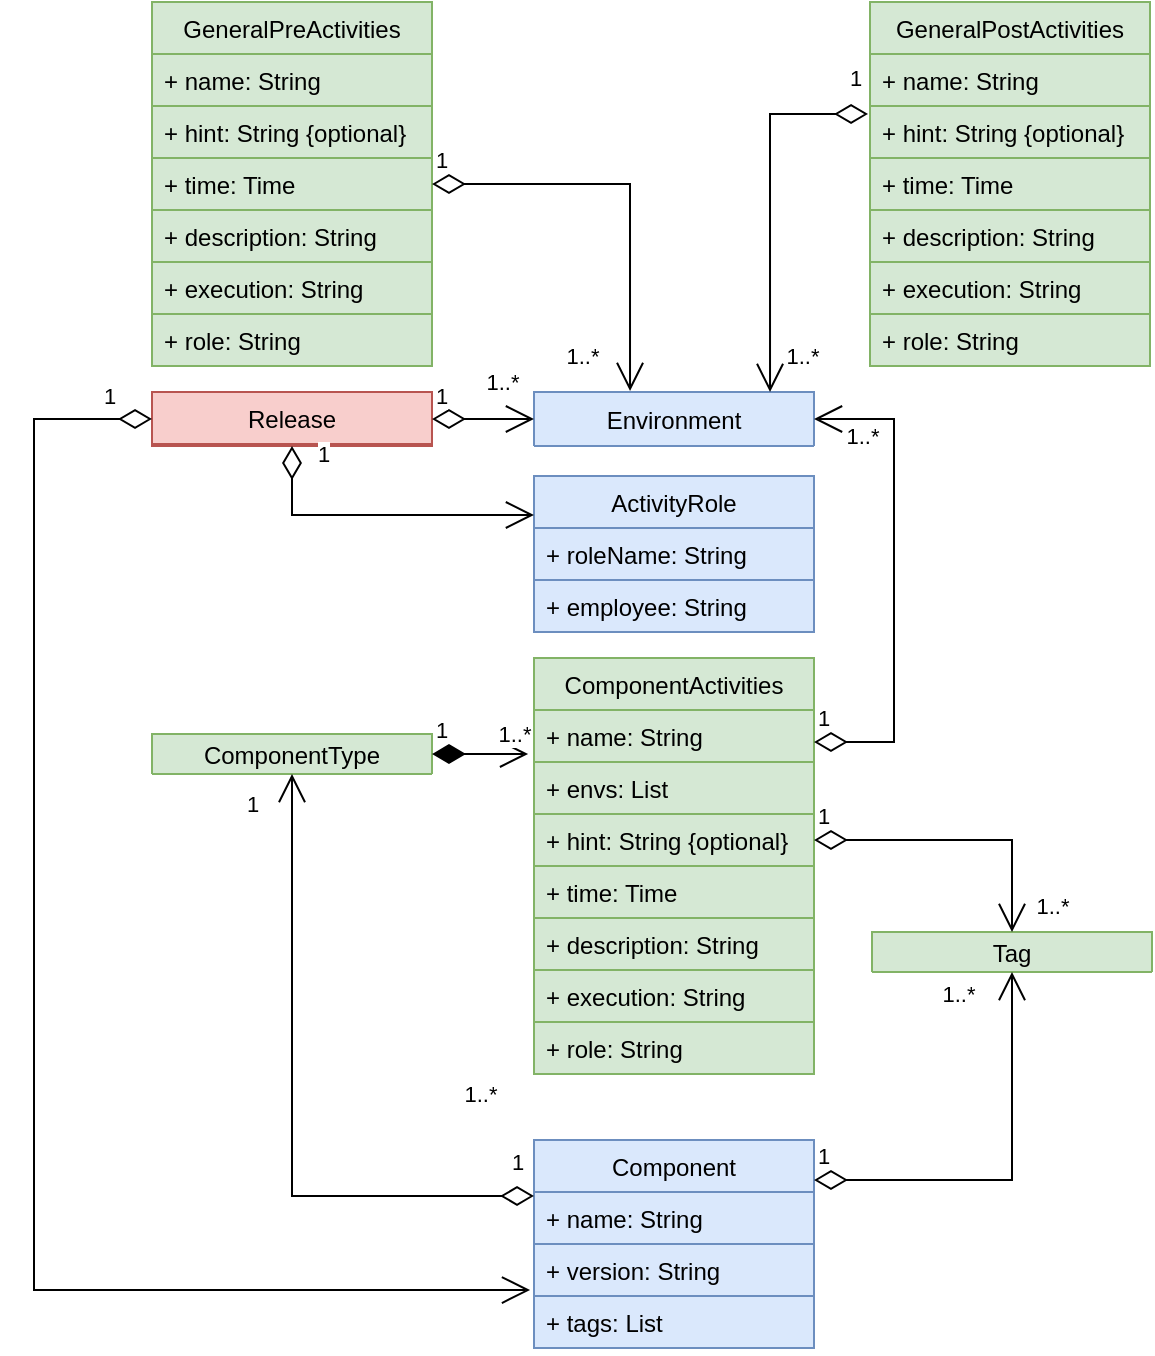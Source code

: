 <mxfile version="17.4.5" type="github">
  <diagram id="qTQyHa3P55nb8AETZ46H" name="Page-1">
    <mxGraphModel dx="2249" dy="752" grid="1" gridSize="10" guides="1" tooltips="1" connect="1" arrows="1" fold="1" page="1" pageScale="1" pageWidth="827" pageHeight="1169" math="0" shadow="0">
      <root>
        <mxCell id="0" />
        <mxCell id="1" parent="0" />
        <mxCell id="mDCQHi0GecgMQoZYUr2C-1" value="GeneralPreActivities" style="swimlane;fontStyle=0;childLayout=stackLayout;horizontal=1;startSize=26;fillColor=#d5e8d4;horizontalStack=0;resizeParent=1;resizeParentMax=0;resizeLast=0;collapsible=1;marginBottom=0;strokeColor=#82b366;" parent="1" vertex="1">
          <mxGeometry x="69" y="5" width="140" height="182" as="geometry" />
        </mxCell>
        <mxCell id="mDCQHi0GecgMQoZYUr2C-2" value="+ name: String" style="text;strokeColor=#82b366;fillColor=#d5e8d4;align=left;verticalAlign=top;spacingLeft=4;spacingRight=4;overflow=hidden;rotatable=0;points=[[0,0.5],[1,0.5]];portConstraint=eastwest;" parent="mDCQHi0GecgMQoZYUr2C-1" vertex="1">
          <mxGeometry y="26" width="140" height="26" as="geometry" />
        </mxCell>
        <mxCell id="mDCQHi0GecgMQoZYUr2C-7" value="+ hint: String {optional}" style="text;strokeColor=#82b366;fillColor=#d5e8d4;align=left;verticalAlign=top;spacingLeft=4;spacingRight=4;overflow=hidden;rotatable=0;points=[[0,0.5],[1,0.5]];portConstraint=eastwest;" parent="mDCQHi0GecgMQoZYUr2C-1" vertex="1">
          <mxGeometry y="52" width="140" height="26" as="geometry" />
        </mxCell>
        <mxCell id="mDCQHi0GecgMQoZYUr2C-6" value="+ time: Time" style="text;strokeColor=#82b366;fillColor=#d5e8d4;align=left;verticalAlign=top;spacingLeft=4;spacingRight=4;overflow=hidden;rotatable=0;points=[[0,0.5],[1,0.5]];portConstraint=eastwest;" parent="mDCQHi0GecgMQoZYUr2C-1" vertex="1">
          <mxGeometry y="78" width="140" height="26" as="geometry" />
        </mxCell>
        <mxCell id="ZCo5ydRf8gwsf1Bdayyy-8" value="+ description: String" style="text;strokeColor=#82b366;fillColor=#d5e8d4;align=left;verticalAlign=top;spacingLeft=4;spacingRight=4;overflow=hidden;rotatable=0;points=[[0,0.5],[1,0.5]];portConstraint=eastwest;" parent="mDCQHi0GecgMQoZYUr2C-1" vertex="1">
          <mxGeometry y="104" width="140" height="26" as="geometry" />
        </mxCell>
        <mxCell id="ZCo5ydRf8gwsf1Bdayyy-10" value="+ execution: String" style="text;strokeColor=#82b366;fillColor=#d5e8d4;align=left;verticalAlign=top;spacingLeft=4;spacingRight=4;overflow=hidden;rotatable=0;points=[[0,0.5],[1,0.5]];portConstraint=eastwest;" parent="mDCQHi0GecgMQoZYUr2C-1" vertex="1">
          <mxGeometry y="130" width="140" height="26" as="geometry" />
        </mxCell>
        <mxCell id="sI85q3GADDqdwYuJvBa--3" value="+ role: String" style="text;strokeColor=#82b366;fillColor=#d5e8d4;align=left;verticalAlign=top;spacingLeft=4;spacingRight=4;overflow=hidden;rotatable=0;points=[[0,0.5],[1,0.5]];portConstraint=eastwest;" vertex="1" parent="mDCQHi0GecgMQoZYUr2C-1">
          <mxGeometry y="156" width="140" height="26" as="geometry" />
        </mxCell>
        <mxCell id="mDCQHi0GecgMQoZYUr2C-8" value="GeneralPostActivities" style="swimlane;fontStyle=0;childLayout=stackLayout;horizontal=1;startSize=26;fillColor=#d5e8d4;horizontalStack=0;resizeParent=1;resizeParentMax=0;resizeLast=0;collapsible=1;marginBottom=0;strokeColor=#82b366;" parent="1" vertex="1">
          <mxGeometry x="428" y="5" width="140" height="182" as="geometry" />
        </mxCell>
        <mxCell id="mDCQHi0GecgMQoZYUr2C-9" value="+ name: String" style="text;strokeColor=#82b366;fillColor=#d5e8d4;align=left;verticalAlign=top;spacingLeft=4;spacingRight=4;overflow=hidden;rotatable=0;points=[[0,0.5],[1,0.5]];portConstraint=eastwest;" parent="mDCQHi0GecgMQoZYUr2C-8" vertex="1">
          <mxGeometry y="26" width="140" height="26" as="geometry" />
        </mxCell>
        <object label="+ hint: String {optional}" dfads="" id="mDCQHi0GecgMQoZYUr2C-11">
          <mxCell style="text;strokeColor=#82b366;fillColor=#d5e8d4;align=left;verticalAlign=top;spacingLeft=4;spacingRight=4;overflow=hidden;rotatable=0;points=[[0,0.5],[1,0.5]];portConstraint=eastwest;" parent="mDCQHi0GecgMQoZYUr2C-8" vertex="1">
            <mxGeometry y="52" width="140" height="26" as="geometry" />
          </mxCell>
        </object>
        <mxCell id="mDCQHi0GecgMQoZYUr2C-12" value="+ time: Time" style="text;strokeColor=#82b366;fillColor=#d5e8d4;align=left;verticalAlign=top;spacingLeft=4;spacingRight=4;overflow=hidden;rotatable=0;points=[[0,0.5],[1,0.5]];portConstraint=eastwest;" parent="mDCQHi0GecgMQoZYUr2C-8" vertex="1">
          <mxGeometry y="78" width="140" height="26" as="geometry" />
        </mxCell>
        <mxCell id="ZCo5ydRf8gwsf1Bdayyy-7" value="+ description: String" style="text;strokeColor=#82b366;fillColor=#d5e8d4;align=left;verticalAlign=top;spacingLeft=4;spacingRight=4;overflow=hidden;rotatable=0;points=[[0,0.5],[1,0.5]];portConstraint=eastwest;" parent="mDCQHi0GecgMQoZYUr2C-8" vertex="1">
          <mxGeometry y="104" width="140" height="26" as="geometry" />
        </mxCell>
        <mxCell id="ZCo5ydRf8gwsf1Bdayyy-11" value="+ execution: String" style="text;strokeColor=#82b366;fillColor=#d5e8d4;align=left;verticalAlign=top;spacingLeft=4;spacingRight=4;overflow=hidden;rotatable=0;points=[[0,0.5],[1,0.5]];portConstraint=eastwest;" parent="mDCQHi0GecgMQoZYUr2C-8" vertex="1">
          <mxGeometry y="130" width="140" height="26" as="geometry" />
        </mxCell>
        <mxCell id="sI85q3GADDqdwYuJvBa--2" value="+ role: String" style="text;strokeColor=#82b366;fillColor=#d5e8d4;align=left;verticalAlign=top;spacingLeft=4;spacingRight=4;overflow=hidden;rotatable=0;points=[[0,0.5],[1,0.5]];portConstraint=eastwest;" vertex="1" parent="mDCQHi0GecgMQoZYUr2C-8">
          <mxGeometry y="156" width="140" height="26" as="geometry" />
        </mxCell>
        <mxCell id="mDCQHi0GecgMQoZYUr2C-13" value="Environment" style="swimlane;fontStyle=0;childLayout=stackLayout;horizontal=1;startSize=27;fillColor=#dae8fc;horizontalStack=0;resizeParent=1;resizeParentMax=0;resizeLast=0;collapsible=1;marginBottom=0;strokeColor=#6c8ebf;" parent="1" vertex="1">
          <mxGeometry x="260" y="200" width="140" height="27" as="geometry">
            <mxRectangle x="310" y="153" width="100" height="26" as="alternateBounds" />
          </mxGeometry>
        </mxCell>
        <mxCell id="mDCQHi0GecgMQoZYUr2C-18" value="Component" style="swimlane;fontStyle=0;childLayout=stackLayout;horizontal=1;startSize=26;fillColor=#dae8fc;horizontalStack=0;resizeParent=1;resizeParentMax=0;resizeLast=0;collapsible=1;marginBottom=0;strokeColor=#6c8ebf;" parent="1" vertex="1">
          <mxGeometry x="260" y="574" width="140" height="104" as="geometry" />
        </mxCell>
        <mxCell id="mDCQHi0GecgMQoZYUr2C-19" value="+ name: String" style="text;strokeColor=#6c8ebf;fillColor=#dae8fc;align=left;verticalAlign=top;spacingLeft=4;spacingRight=4;overflow=hidden;rotatable=0;points=[[0,0.5],[1,0.5]];portConstraint=eastwest;" parent="mDCQHi0GecgMQoZYUr2C-18" vertex="1">
          <mxGeometry y="26" width="140" height="26" as="geometry" />
        </mxCell>
        <mxCell id="mDCQHi0GecgMQoZYUr2C-21" value="+ version: String" style="text;strokeColor=#6c8ebf;fillColor=#dae8fc;align=left;verticalAlign=top;spacingLeft=4;spacingRight=4;overflow=hidden;rotatable=0;points=[[0,0.5],[1,0.5]];portConstraint=eastwest;" parent="mDCQHi0GecgMQoZYUr2C-18" vertex="1">
          <mxGeometry y="52" width="140" height="26" as="geometry" />
        </mxCell>
        <mxCell id="mDCQHi0GecgMQoZYUr2C-22" value="+ tags: List" style="text;strokeColor=#6c8ebf;fillColor=#dae8fc;align=left;verticalAlign=top;spacingLeft=4;spacingRight=4;overflow=hidden;rotatable=0;points=[[0,0.5],[1,0.5]];portConstraint=eastwest;" parent="mDCQHi0GecgMQoZYUr2C-18" vertex="1">
          <mxGeometry y="78" width="140" height="26" as="geometry" />
        </mxCell>
        <mxCell id="mDCQHi0GecgMQoZYUr2C-23" value="ComponentType" style="swimlane;fontStyle=0;childLayout=stackLayout;horizontal=1;startSize=26;fillColor=#d5e8d4;horizontalStack=0;resizeParent=1;resizeParentMax=0;resizeLast=0;collapsible=1;marginBottom=0;strokeColor=#82b366;" parent="1" vertex="1">
          <mxGeometry x="69" y="371" width="140" height="20" as="geometry" />
        </mxCell>
        <mxCell id="mDCQHi0GecgMQoZYUr2C-28" value="ComponentActivities" style="swimlane;fontStyle=0;childLayout=stackLayout;horizontal=1;startSize=26;fillColor=#d5e8d4;horizontalStack=0;resizeParent=1;resizeParentMax=0;resizeLast=0;collapsible=1;marginBottom=0;strokeColor=#82b366;" parent="1" vertex="1">
          <mxGeometry x="260" y="333" width="140" height="208" as="geometry">
            <mxRectangle x="253" y="220" width="140" height="26" as="alternateBounds" />
          </mxGeometry>
        </mxCell>
        <mxCell id="mDCQHi0GecgMQoZYUr2C-29" value="+ name: String" style="text;strokeColor=#82b366;fillColor=#d5e8d4;align=left;verticalAlign=top;spacingLeft=4;spacingRight=4;overflow=hidden;rotatable=0;points=[[0,0.5],[1,0.5]];portConstraint=eastwest;" parent="mDCQHi0GecgMQoZYUr2C-28" vertex="1">
          <mxGeometry y="26" width="140" height="26" as="geometry" />
        </mxCell>
        <mxCell id="mDCQHi0GecgMQoZYUr2C-30" value="+ envs: List" style="text;strokeColor=#82b366;fillColor=#d5e8d4;align=left;verticalAlign=top;spacingLeft=4;spacingRight=4;overflow=hidden;rotatable=0;points=[[0,0.5],[1,0.5]];portConstraint=eastwest;" parent="mDCQHi0GecgMQoZYUr2C-28" vertex="1">
          <mxGeometry y="52" width="140" height="26" as="geometry" />
        </mxCell>
        <mxCell id="mDCQHi0GecgMQoZYUr2C-31" value="+ hint: String {optional}" style="text;strokeColor=#82b366;fillColor=#d5e8d4;align=left;verticalAlign=top;spacingLeft=4;spacingRight=4;overflow=hidden;rotatable=0;points=[[0,0.5],[1,0.5]];portConstraint=eastwest;" parent="mDCQHi0GecgMQoZYUr2C-28" vertex="1">
          <mxGeometry y="78" width="140" height="26" as="geometry" />
        </mxCell>
        <mxCell id="mDCQHi0GecgMQoZYUr2C-32" value="+ time: Time" style="text;strokeColor=#82b366;fillColor=#d5e8d4;align=left;verticalAlign=top;spacingLeft=4;spacingRight=4;overflow=hidden;rotatable=0;points=[[0,0.5],[1,0.5]];portConstraint=eastwest;" parent="mDCQHi0GecgMQoZYUr2C-28" vertex="1">
          <mxGeometry y="104" width="140" height="26" as="geometry" />
        </mxCell>
        <mxCell id="ZCo5ydRf8gwsf1Bdayyy-9" value="+ description: String" style="text;strokeColor=#82b366;fillColor=#d5e8d4;align=left;verticalAlign=top;spacingLeft=4;spacingRight=4;overflow=hidden;rotatable=0;points=[[0,0.5],[1,0.5]];portConstraint=eastwest;" parent="mDCQHi0GecgMQoZYUr2C-28" vertex="1">
          <mxGeometry y="130" width="140" height="26" as="geometry" />
        </mxCell>
        <mxCell id="ZCo5ydRf8gwsf1Bdayyy-12" value="+ execution: String" style="text;strokeColor=#82b366;fillColor=#d5e8d4;align=left;verticalAlign=top;spacingLeft=4;spacingRight=4;overflow=hidden;rotatable=0;points=[[0,0.5],[1,0.5]];portConstraint=eastwest;" parent="mDCQHi0GecgMQoZYUr2C-28" vertex="1">
          <mxGeometry y="156" width="140" height="26" as="geometry" />
        </mxCell>
        <mxCell id="sI85q3GADDqdwYuJvBa--1" value="+ role: String" style="text;strokeColor=#82b366;fillColor=#d5e8d4;align=left;verticalAlign=top;spacingLeft=4;spacingRight=4;overflow=hidden;rotatable=0;points=[[0,0.5],[1,0.5]];portConstraint=eastwest;" vertex="1" parent="mDCQHi0GecgMQoZYUr2C-28">
          <mxGeometry y="182" width="140" height="26" as="geometry" />
        </mxCell>
        <mxCell id="mDCQHi0GecgMQoZYUr2C-34" value="Tag" style="swimlane;fontStyle=0;childLayout=stackLayout;horizontal=1;startSize=26;fillColor=#d5e8d4;horizontalStack=0;resizeParent=1;resizeParentMax=0;resizeLast=0;collapsible=1;marginBottom=0;strokeColor=#82b366;" parent="1" vertex="1">
          <mxGeometry x="429" y="470" width="140" height="20" as="geometry" />
        </mxCell>
        <mxCell id="mDCQHi0GecgMQoZYUr2C-35" value="1" style="endArrow=open;html=1;endSize=12;startArrow=diamondThin;startSize=14;startFill=1;edgeStyle=orthogonalEdgeStyle;align=left;verticalAlign=bottom;rounded=0;exitX=1;exitY=0.5;exitDx=0;exitDy=0;entryX=-0.021;entryY=0.846;entryDx=0;entryDy=0;entryPerimeter=0;" parent="1" source="mDCQHi0GecgMQoZYUr2C-23" target="mDCQHi0GecgMQoZYUr2C-29" edge="1">
          <mxGeometry x="-1" y="3" relative="1" as="geometry">
            <mxPoint y="595" as="sourcePoint" />
            <mxPoint x="160" y="595" as="targetPoint" />
          </mxGeometry>
        </mxCell>
        <mxCell id="mDCQHi0GecgMQoZYUr2C-36" value="1..*" style="edgeLabel;html=1;align=center;verticalAlign=middle;resizable=0;points=[];" parent="mDCQHi0GecgMQoZYUr2C-35" vertex="1" connectable="0">
          <mxGeometry x="0.716" y="1" relative="1" as="geometry">
            <mxPoint y="-9" as="offset" />
          </mxGeometry>
        </mxCell>
        <mxCell id="mDCQHi0GecgMQoZYUr2C-39" value="1" style="endArrow=open;html=1;endSize=12;startArrow=diamondThin;startSize=14;startFill=0;edgeStyle=orthogonalEdgeStyle;align=left;verticalAlign=bottom;rounded=0;entryX=0.5;entryY=1;entryDx=0;entryDy=0;" parent="1" target="mDCQHi0GecgMQoZYUr2C-34" edge="1" source="mDCQHi0GecgMQoZYUr2C-18">
          <mxGeometry x="-1" y="3" relative="1" as="geometry">
            <mxPoint x="400" y="555" as="sourcePoint" />
            <mxPoint x="650" y="635" as="targetPoint" />
            <Array as="points">
              <mxPoint x="499" y="594" />
            </Array>
          </mxGeometry>
        </mxCell>
        <mxCell id="mDCQHi0GecgMQoZYUr2C-40" value="1" style="endArrow=open;html=1;endSize=12;startArrow=diamondThin;startSize=14;startFill=0;edgeStyle=orthogonalEdgeStyle;align=left;verticalAlign=bottom;rounded=0;entryX=0.5;entryY=0;entryDx=0;entryDy=0;exitX=1;exitY=0.5;exitDx=0;exitDy=0;" parent="1" source="mDCQHi0GecgMQoZYUr2C-31" target="mDCQHi0GecgMQoZYUr2C-34" edge="1">
          <mxGeometry x="-1" y="3" relative="1" as="geometry">
            <mxPoint x="414.06" y="619.006" as="sourcePoint" />
            <mxPoint x="570" y="547" as="targetPoint" />
          </mxGeometry>
        </mxCell>
        <mxCell id="mDCQHi0GecgMQoZYUr2C-41" value="1..*" style="edgeLabel;html=1;align=center;verticalAlign=middle;resizable=0;points=[];" parent="mDCQHi0GecgMQoZYUr2C-40" vertex="1" connectable="0">
          <mxGeometry x="0.87" y="-2" relative="1" as="geometry">
            <mxPoint x="22" y="-4" as="offset" />
          </mxGeometry>
        </mxCell>
        <mxCell id="mDCQHi0GecgMQoZYUr2C-42" value="1..*" style="edgeLabel;html=1;align=center;verticalAlign=middle;resizable=0;points=[];" parent="1" vertex="1" connectable="0">
          <mxGeometry x="499" y="430" as="geometry">
            <mxPoint x="-27" y="71" as="offset" />
          </mxGeometry>
        </mxCell>
        <mxCell id="mDCQHi0GecgMQoZYUr2C-43" value="1" style="endArrow=open;html=1;endSize=12;startArrow=diamondThin;startSize=14;startFill=0;edgeStyle=orthogonalEdgeStyle;align=left;verticalAlign=bottom;rounded=0;entryX=1;entryY=0.5;entryDx=0;entryDy=0;" parent="1" target="mDCQHi0GecgMQoZYUr2C-13" edge="1">
          <mxGeometry x="-1" y="3" relative="1" as="geometry">
            <mxPoint x="400" y="375" as="sourcePoint" />
            <mxPoint x="610" y="385" as="targetPoint" />
            <Array as="points">
              <mxPoint x="440" y="375" />
              <mxPoint x="440" y="214" />
            </Array>
          </mxGeometry>
        </mxCell>
        <mxCell id="mDCQHi0GecgMQoZYUr2C-44" value="1" style="endArrow=open;html=1;endSize=12;startArrow=diamondThin;startSize=14;startFill=0;edgeStyle=orthogonalEdgeStyle;align=left;verticalAlign=bottom;rounded=0;exitX=1;exitY=0.5;exitDx=0;exitDy=0;entryX=0.343;entryY=-0.019;entryDx=0;entryDy=0;entryPerimeter=0;" parent="1" source="mDCQHi0GecgMQoZYUr2C-1" target="mDCQHi0GecgMQoZYUr2C-13" edge="1">
          <mxGeometry x="-1" y="3" relative="1" as="geometry">
            <mxPoint x="150" y="131" as="sourcePoint" />
            <mxPoint x="310" y="131" as="targetPoint" />
          </mxGeometry>
        </mxCell>
        <mxCell id="mDCQHi0GecgMQoZYUr2C-46" value="1" style="endArrow=open;html=1;endSize=12;startArrow=diamondThin;startSize=14;startFill=0;edgeStyle=orthogonalEdgeStyle;align=left;verticalAlign=bottom;rounded=0;exitX=0;exitY=0.077;exitDx=0;exitDy=0;exitPerimeter=0;entryX=0.5;entryY=1;entryDx=0;entryDy=0;" parent="1" source="mDCQHi0GecgMQoZYUr2C-19" target="mDCQHi0GecgMQoZYUr2C-23" edge="1">
          <mxGeometry x="-0.921" y="-8" relative="1" as="geometry">
            <mxPoint x="-20" y="605" as="sourcePoint" />
            <mxPoint x="140" y="605" as="targetPoint" />
            <mxPoint as="offset" />
          </mxGeometry>
        </mxCell>
        <mxCell id="mDCQHi0GecgMQoZYUr2C-47" value="1" style="edgeLabel;html=1;align=center;verticalAlign=middle;resizable=0;points=[];" parent="mDCQHi0GecgMQoZYUr2C-46" vertex="1" connectable="0">
          <mxGeometry x="0.921" relative="1" as="geometry">
            <mxPoint x="-20" y="2" as="offset" />
          </mxGeometry>
        </mxCell>
        <mxCell id="mDCQHi0GecgMQoZYUr2C-48" value="1..*" style="edgeLabel;html=1;align=center;verticalAlign=middle;resizable=0;points=[];" parent="1" vertex="1" connectable="0">
          <mxGeometry x="270.0" y="319.997" as="geometry">
            <mxPoint x="14" y="-138" as="offset" />
          </mxGeometry>
        </mxCell>
        <mxCell id="mDCQHi0GecgMQoZYUr2C-49" value="1..*" style="edgeLabel;html=1;align=center;verticalAlign=middle;resizable=0;points=[];" parent="1" vertex="1" connectable="0">
          <mxGeometry x="380.0" y="319.997" as="geometry">
            <mxPoint x="14" y="-138" as="offset" />
          </mxGeometry>
        </mxCell>
        <mxCell id="mDCQHi0GecgMQoZYUr2C-50" value="1..*" style="edgeLabel;html=1;align=center;verticalAlign=middle;resizable=0;points=[];" parent="1" vertex="1" connectable="0">
          <mxGeometry x="410.0" y="359.997" as="geometry">
            <mxPoint x="14" y="-138" as="offset" />
          </mxGeometry>
        </mxCell>
        <mxCell id="mDCQHi0GecgMQoZYUr2C-52" value="1" style="endArrow=open;html=1;endSize=12;startArrow=diamondThin;startSize=14;startFill=0;edgeStyle=orthogonalEdgeStyle;align=left;verticalAlign=bottom;rounded=0;exitX=-0.007;exitY=1.154;exitDx=0;exitDy=0;entryX=0.843;entryY=0;entryDx=0;entryDy=0;entryPerimeter=0;exitPerimeter=0;" parent="1" source="mDCQHi0GecgMQoZYUr2C-9" target="mDCQHi0GecgMQoZYUr2C-13" edge="1">
          <mxGeometry x="-0.879" y="-9" relative="1" as="geometry">
            <mxPoint x="440" y="121" as="sourcePoint" />
            <mxPoint x="329" y="175" as="targetPoint" />
            <mxPoint as="offset" />
          </mxGeometry>
        </mxCell>
        <mxCell id="mDCQHi0GecgMQoZYUr2C-54" value="Release" style="swimlane;fontStyle=0;childLayout=stackLayout;horizontal=1;startSize=26;fillColor=#f8cecc;horizontalStack=0;resizeParent=1;resizeParentMax=0;resizeLast=0;collapsible=1;marginBottom=0;strokeColor=#b85450;" parent="1" vertex="1">
          <mxGeometry x="69" y="200" width="140" height="27" as="geometry">
            <mxRectangle x="310" y="153" width="100" height="26" as="alternateBounds" />
          </mxGeometry>
        </mxCell>
        <mxCell id="mDCQHi0GecgMQoZYUr2C-55" value="1" style="endArrow=open;html=1;endSize=12;startArrow=diamondThin;startSize=14;startFill=0;edgeStyle=orthogonalEdgeStyle;align=left;verticalAlign=bottom;rounded=0;entryX=0;entryY=0.5;entryDx=0;entryDy=0;exitX=1;exitY=0.5;exitDx=0;exitDy=0;" parent="1" source="mDCQHi0GecgMQoZYUr2C-54" target="mDCQHi0GecgMQoZYUr2C-13" edge="1">
          <mxGeometry x="-1" y="3" relative="1" as="geometry">
            <mxPoint x="-60" y="435" as="sourcePoint" />
            <mxPoint x="100" y="435" as="targetPoint" />
          </mxGeometry>
        </mxCell>
        <mxCell id="mDCQHi0GecgMQoZYUr2C-57" value="1" style="endArrow=open;html=1;endSize=12;startArrow=diamondThin;startSize=14;startFill=0;edgeStyle=orthogonalEdgeStyle;align=left;verticalAlign=bottom;rounded=0;exitX=0;exitY=0.5;exitDx=0;exitDy=0;entryX=-0.014;entryY=0.885;entryDx=0;entryDy=0;entryPerimeter=0;" parent="1" source="mDCQHi0GecgMQoZYUr2C-54" target="mDCQHi0GecgMQoZYUr2C-21" edge="1">
          <mxGeometry x="-0.929" y="-3" relative="1" as="geometry">
            <mxPoint x="170" y="555" as="sourcePoint" />
            <mxPoint x="10" y="555" as="targetPoint" />
            <Array as="points">
              <mxPoint x="10" y="214" />
              <mxPoint x="10" y="649" />
            </Array>
            <mxPoint as="offset" />
          </mxGeometry>
        </mxCell>
        <mxCell id="mDCQHi0GecgMQoZYUr2C-58" value="1..*" style="edgeLabel;html=1;align=center;verticalAlign=middle;resizable=0;points=[];" parent="1" vertex="1" connectable="0">
          <mxGeometry x="230.0" y="332.997" as="geometry">
            <mxPoint x="14" y="-138" as="offset" />
          </mxGeometry>
        </mxCell>
        <mxCell id="mDCQHi0GecgMQoZYUr2C-60" value="1..*" style="edgeLabel;html=1;align=center;verticalAlign=middle;resizable=0;points=[];" parent="1" vertex="1" connectable="0">
          <mxGeometry x="260" y="480" as="geometry">
            <mxPoint x="-27" y="71" as="offset" />
          </mxGeometry>
        </mxCell>
        <mxCell id="sI85q3GADDqdwYuJvBa--4" value="ActivityRole" style="swimlane;fontStyle=0;childLayout=stackLayout;horizontal=1;startSize=26;fillColor=#dae8fc;horizontalStack=0;resizeParent=1;resizeParentMax=0;resizeLast=0;collapsible=1;marginBottom=0;strokeColor=#6c8ebf;" vertex="1" parent="1">
          <mxGeometry x="260" y="242" width="140" height="78" as="geometry" />
        </mxCell>
        <mxCell id="sI85q3GADDqdwYuJvBa--5" value="+ roleName: String" style="text;strokeColor=#6c8ebf;fillColor=#dae8fc;align=left;verticalAlign=top;spacingLeft=4;spacingRight=4;overflow=hidden;rotatable=0;points=[[0,0.5],[1,0.5]];portConstraint=eastwest;" vertex="1" parent="sI85q3GADDqdwYuJvBa--4">
          <mxGeometry y="26" width="140" height="26" as="geometry" />
        </mxCell>
        <mxCell id="sI85q3GADDqdwYuJvBa--6" value="+ employee: String" style="text;strokeColor=#6c8ebf;fillColor=#dae8fc;align=left;verticalAlign=top;spacingLeft=4;spacingRight=4;overflow=hidden;rotatable=0;points=[[0,0.5],[1,0.5]];portConstraint=eastwest;" vertex="1" parent="sI85q3GADDqdwYuJvBa--4">
          <mxGeometry y="52" width="140" height="26" as="geometry" />
        </mxCell>
        <mxCell id="sI85q3GADDqdwYuJvBa--21" value="1" style="endArrow=open;html=1;endSize=12;startArrow=diamondThin;startSize=14;startFill=0;edgeStyle=orthogonalEdgeStyle;align=left;verticalAlign=bottom;rounded=0;exitX=0.5;exitY=1;exitDx=0;exitDy=0;entryX=0;entryY=0.25;entryDx=0;entryDy=0;" edge="1" parent="1" source="mDCQHi0GecgMQoZYUr2C-54" target="sI85q3GADDqdwYuJvBa--4">
          <mxGeometry x="-0.833" y="11" relative="1" as="geometry">
            <mxPoint x="60" y="300" as="sourcePoint" />
            <mxPoint x="220" y="300" as="targetPoint" />
            <mxPoint as="offset" />
          </mxGeometry>
        </mxCell>
      </root>
    </mxGraphModel>
  </diagram>
</mxfile>
